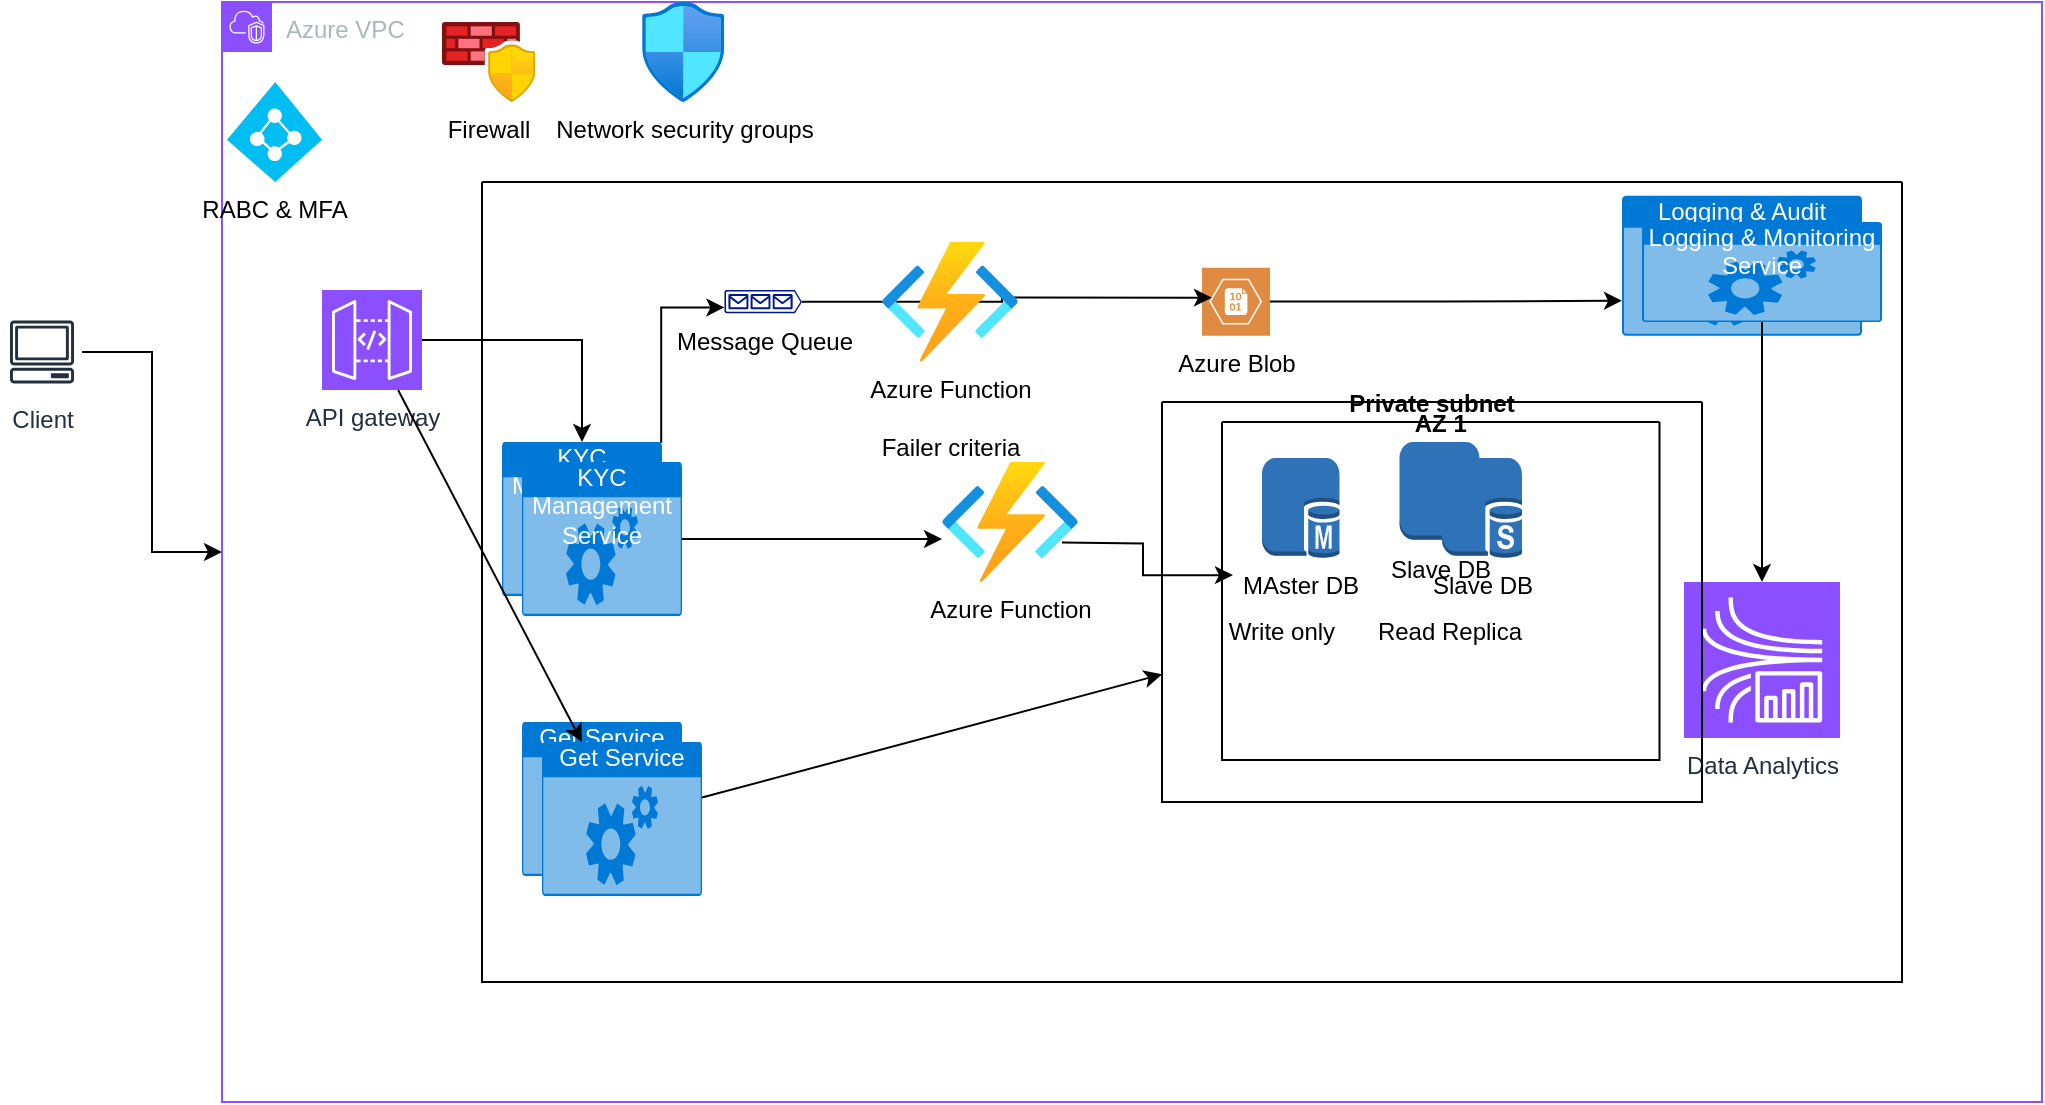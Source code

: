 <mxfile>
    <diagram id="L6GmMjHhUyrS4DNE_6-J" name="Page-1">
        <mxGraphModel dx="2164" dy="819" grid="1" gridSize="10" guides="1" tooltips="1" connect="1" arrows="1" fold="1" page="1" pageScale="1" pageWidth="850" pageHeight="1100" math="0" shadow="0">
            <root>
                <mxCell id="0"/>
                <mxCell id="1" parent="0"/>
                <mxCell id="2" style="edgeStyle=orthogonalEdgeStyle;rounded=0;orthogonalLoop=1;jettySize=auto;html=1;" edge="1" parent="1" source="3" target="4">
                    <mxGeometry relative="1" as="geometry"/>
                </mxCell>
                <mxCell id="3" value="Client" style="sketch=0;outlineConnect=0;fontColor=#232F3E;gradientColor=none;strokeColor=#232F3E;fillColor=#ffffff;dashed=0;verticalLabelPosition=bottom;verticalAlign=top;align=center;html=1;fontSize=12;fontStyle=0;aspect=fixed;shape=mxgraph.aws4.resourceIcon;resIcon=mxgraph.aws4.client;" vertex="1" parent="1">
                    <mxGeometry x="-490" y="445" width="40" height="40" as="geometry"/>
                </mxCell>
                <mxCell id="4" value="Azure VPC" style="points=[[0,0],[0.25,0],[0.5,0],[0.75,0],[1,0],[1,0.25],[1,0.5],[1,0.75],[1,1],[0.75,1],[0.5,1],[0.25,1],[0,1],[0,0.75],[0,0.5],[0,0.25]];outlineConnect=0;gradientColor=none;html=1;whiteSpace=wrap;fontSize=12;fontStyle=0;container=1;pointerEvents=0;collapsible=0;recursiveResize=0;shape=mxgraph.aws4.group;grIcon=mxgraph.aws4.group_vpc2;strokeColor=#8C4FFF;fillColor=none;verticalAlign=top;align=left;spacingLeft=30;fontColor=#AAB7B8;dashed=0;" vertex="1" parent="1">
                    <mxGeometry x="-380" y="290" width="910" height="550" as="geometry"/>
                </mxCell>
                <mxCell id="5" style="edgeStyle=orthogonalEdgeStyle;rounded=0;orthogonalLoop=1;jettySize=auto;html=1;" edge="1" parent="4" source="6" target="15">
                    <mxGeometry relative="1" as="geometry"/>
                </mxCell>
                <mxCell id="6" value="API gateway" style="sketch=0;points=[[0,0,0],[0.25,0,0],[0.5,0,0],[0.75,0,0],[1,0,0],[0,1,0],[0.25,1,0],[0.5,1,0],[0.75,1,0],[1,1,0],[0,0.25,0],[0,0.5,0],[0,0.75,0],[1,0.25,0],[1,0.5,0],[1,0.75,0]];outlineConnect=0;fontColor=#232F3E;fillColor=#8C4FFF;strokeColor=#ffffff;dashed=0;verticalLabelPosition=bottom;verticalAlign=top;align=center;html=1;fontSize=12;fontStyle=0;aspect=fixed;shape=mxgraph.aws4.resourceIcon;resIcon=mxgraph.aws4.api_gateway;" vertex="1" parent="4">
                    <mxGeometry x="50" y="144" width="50" height="50" as="geometry"/>
                </mxCell>
                <mxCell id="7" value="RABC &amp;amp; MFA&lt;div&gt;&lt;br&gt;&lt;/div&gt;" style="verticalLabelPosition=bottom;html=1;verticalAlign=top;align=center;strokeColor=none;fillColor=#00BEF2;shape=mxgraph.azure.azure_active_directory;" vertex="1" parent="4">
                    <mxGeometry x="2.5" y="40" width="47.5" height="50" as="geometry"/>
                </mxCell>
                <mxCell id="8" value="" style="swimlane;startSize=0;" vertex="1" parent="4">
                    <mxGeometry x="130" y="90" width="710" height="400" as="geometry"/>
                </mxCell>
                <mxCell id="9" value="AZ 1" style="swimlane;startSize=0;" vertex="1" parent="8">
                    <mxGeometry x="370" y="120" width="218.75" height="169" as="geometry"/>
                </mxCell>
                <mxCell id="10" value="MAster DB" style="outlineConnect=0;dashed=0;verticalLabelPosition=bottom;verticalAlign=top;align=center;html=1;shape=mxgraph.aws3.sql_master;fillColor=#2E73B8;gradientColor=none;" vertex="1" parent="9">
                    <mxGeometry x="20" y="18" width="38.75" height="50" as="geometry"/>
                </mxCell>
                <mxCell id="11" value="Slave DB&lt;div&gt;&lt;br&gt;&lt;/div&gt;" style="outlineConnect=0;dashed=0;verticalLabelPosition=bottom;verticalAlign=top;align=center;html=1;shape=mxgraph.aws3.sql_slave;fillColor=#2E73B8;gradientColor=none;" vertex="1" parent="9">
                    <mxGeometry x="88.75" y="10" width="40" height="50" as="geometry"/>
                </mxCell>
                <mxCell id="12" value="Write only" style="text;html=1;align=center;verticalAlign=middle;whiteSpace=wrap;rounded=0;" vertex="1" parent="9">
                    <mxGeometry y="90" width="60" height="30" as="geometry"/>
                </mxCell>
                <mxCell id="13" value="Slave DB&lt;div&gt;&lt;br&gt;&lt;/div&gt;" style="outlineConnect=0;dashed=0;verticalLabelPosition=bottom;verticalAlign=top;align=center;html=1;shape=mxgraph.aws3.sql_slave;fillColor=#2E73B8;gradientColor=none;" vertex="1" parent="9">
                    <mxGeometry x="110" y="18" width="40" height="50" as="geometry"/>
                </mxCell>
                <mxCell id="14" value="Read Replica" style="text;html=1;align=center;verticalAlign=middle;whiteSpace=wrap;rounded=0;" vertex="1" parent="9">
                    <mxGeometry x="70" y="90" width="88" height="30" as="geometry"/>
                </mxCell>
                <mxCell id="15" value="KYC Management Service&lt;div&gt;&lt;br&gt;&lt;/div&gt;" style="html=1;whiteSpace=wrap;strokeColor=none;fillColor=#0079D6;labelPosition=center;verticalLabelPosition=middle;verticalAlign=top;align=center;fontSize=12;outlineConnect=0;spacingTop=-6;fontColor=#FFFFFF;sketch=0;shape=mxgraph.sitemap.services;" vertex="1" parent="8">
                    <mxGeometry x="10" y="130" width="80" height="77" as="geometry"/>
                </mxCell>
                <mxCell id="16" style="edgeStyle=orthogonalEdgeStyle;rounded=0;orthogonalLoop=1;jettySize=auto;html=1;entryX=0.025;entryY=0.453;entryDx=0;entryDy=0;entryPerimeter=0;" edge="1" parent="8" target="9">
                    <mxGeometry relative="1" as="geometry">
                        <mxPoint x="290" y="180.3" as="sourcePoint"/>
                    </mxGeometry>
                </mxCell>
                <mxCell id="18" value="" style="edgeStyle=orthogonalEdgeStyle;rounded=0;orthogonalLoop=1;jettySize=auto;html=1;exitX=0.995;exitY=0.005;exitDx=0;exitDy=0;exitPerimeter=0;entryX=0;entryY=0.75;entryDx=0;entryDy=0;entryPerimeter=0;" edge="1" parent="8" source="15" target="19">
                    <mxGeometry relative="1" as="geometry">
                        <mxPoint x="-160" y="510" as="sourcePoint"/>
                        <mxPoint x="-20" y="443" as="targetPoint"/>
                    </mxGeometry>
                </mxCell>
                <mxCell id="19" value="Message Queue" style="sketch=0;aspect=fixed;pointerEvents=1;shadow=0;dashed=0;html=1;strokeColor=none;labelPosition=center;verticalLabelPosition=bottom;verticalAlign=top;align=center;fillColor=#00188D;shape=mxgraph.azure.queue_generic" vertex="1" parent="8">
                    <mxGeometry x="121.18" y="54" width="38.82" height="11.65" as="geometry"/>
                </mxCell>
                <mxCell id="20" value="Azure Blob" style="sketch=0;pointerEvents=1;shadow=0;dashed=0;html=1;strokeColor=none;fillColor=#DF8C42;labelPosition=center;verticalLabelPosition=bottom;verticalAlign=top;align=center;outlineConnect=0;shape=mxgraph.veeam2.azure_blob;" vertex="1" parent="8">
                    <mxGeometry x="360" y="42.83" width="34" height="34" as="geometry"/>
                </mxCell>
                <mxCell id="21" value="&lt;div&gt;Logging &amp;amp; Audit Service&lt;/div&gt;&lt;div&gt;&lt;br&gt;&lt;/div&gt;" style="html=1;whiteSpace=wrap;strokeColor=none;fillColor=#0079D6;labelPosition=center;verticalLabelPosition=middle;verticalAlign=top;align=center;fontSize=12;outlineConnect=0;spacingTop=-6;fontColor=#FFFFFF;sketch=0;shape=mxgraph.sitemap.services;" vertex="1" parent="8">
                    <mxGeometry x="570" y="6.83" width="120" height="70" as="geometry"/>
                </mxCell>
                <mxCell id="22" style="edgeStyle=orthogonalEdgeStyle;rounded=0;orthogonalLoop=1;jettySize=auto;html=1;" edge="1" parent="8" source="23" target="25">
                    <mxGeometry relative="1" as="geometry"/>
                </mxCell>
                <mxCell id="23" value="&lt;div&gt;Logging &amp;amp; Monitoring Service&lt;/div&gt;&lt;div&gt;&lt;br&gt;&lt;/div&gt;" style="html=1;whiteSpace=wrap;strokeColor=none;fillColor=#0079D6;labelPosition=center;verticalLabelPosition=middle;verticalAlign=top;align=center;fontSize=12;outlineConnect=0;spacingTop=-6;fontColor=#FFFFFF;sketch=0;shape=mxgraph.sitemap.services;" vertex="1" parent="8">
                    <mxGeometry x="580" y="20" width="120" height="50" as="geometry"/>
                </mxCell>
                <mxCell id="24" style="edgeStyle=orthogonalEdgeStyle;rounded=0;orthogonalLoop=1;jettySize=auto;html=1;entryX=0;entryY=0.75;entryDx=0;entryDy=0;entryPerimeter=0;" edge="1" parent="8" source="20" target="21">
                    <mxGeometry relative="1" as="geometry"/>
                </mxCell>
                <mxCell id="25" value="Data Analytics" style="sketch=0;points=[[0,0,0],[0.25,0,0],[0.5,0,0],[0.75,0,0],[1,0,0],[0,1,0],[0.25,1,0],[0.5,1,0],[0.75,1,0],[1,1,0],[0,0.25,0],[0,0.5,0],[0,0.75,0],[1,0.25,0],[1,0.5,0],[1,0.75,0]];outlineConnect=0;fontColor=#232F3E;fillColor=#8C4FFF;strokeColor=#ffffff;dashed=0;verticalLabelPosition=bottom;verticalAlign=top;align=center;html=1;fontSize=12;fontStyle=0;aspect=fixed;shape=mxgraph.aws4.resourceIcon;resIcon=mxgraph.aws4.kinesis_data_analytics;" vertex="1" parent="8">
                    <mxGeometry x="601" y="200" width="78" height="78" as="geometry"/>
                </mxCell>
                <mxCell id="26" style="edgeStyle=orthogonalEdgeStyle;rounded=0;orthogonalLoop=1;jettySize=auto;html=1;entryX=0.147;entryY=0.441;entryDx=0;entryDy=0;entryPerimeter=0;" edge="1" parent="8" source="19" target="20">
                    <mxGeometry relative="1" as="geometry"/>
                </mxCell>
                <mxCell id="27" value="Azure Function" style="image;aspect=fixed;html=1;points=[];align=center;fontSize=12;image=img/lib/azure2/compute/Function_Apps.svg;" vertex="1" parent="8">
                    <mxGeometry x="230" y="140" width="68" height="60" as="geometry"/>
                </mxCell>
                <mxCell id="28" value="Azure Function&lt;br&gt;&lt;br&gt;Failer criteria" style="image;aspect=fixed;html=1;points=[];align=center;fontSize=12;image=img/lib/azure2/compute/Function_Apps.svg;" vertex="1" parent="8">
                    <mxGeometry x="200" y="29.83" width="68" height="60" as="geometry"/>
                </mxCell>
                <mxCell id="33" value="Private subnet" style="swimlane;startSize=0;" vertex="1" parent="8">
                    <mxGeometry x="340" y="110" width="270" height="200" as="geometry"/>
                </mxCell>
                <mxCell id="34" value="Get Service" style="html=1;whiteSpace=wrap;strokeColor=none;fillColor=#0079D6;labelPosition=center;verticalLabelPosition=middle;verticalAlign=top;align=center;fontSize=12;outlineConnect=0;spacingTop=-6;fontColor=#FFFFFF;sketch=0;shape=mxgraph.sitemap.services;" vertex="1" parent="8">
                    <mxGeometry x="20" y="270" width="80" height="77" as="geometry"/>
                </mxCell>
                <mxCell id="29" value="Firewall" style="image;aspect=fixed;html=1;points=[];align=center;fontSize=12;image=img/lib/azure2/networking/Azure_Firewall_Manager.svg;" vertex="1" parent="4">
                    <mxGeometry x="110" y="10" width="46.67" height="40" as="geometry"/>
                </mxCell>
                <mxCell id="30" value="Network security groups" style="image;aspect=fixed;html=1;points=[];align=center;fontSize=12;image=img/lib/azure2/networking/Network_Security_Groups.svg;" vertex="1" parent="4">
                    <mxGeometry x="210" width="41.18" height="50" as="geometry"/>
                </mxCell>
                <mxCell id="31" value="KYC Management Service&lt;div&gt;&lt;br&gt;&lt;/div&gt;" style="html=1;whiteSpace=wrap;strokeColor=none;fillColor=#0079D6;labelPosition=center;verticalLabelPosition=middle;verticalAlign=top;align=center;fontSize=12;outlineConnect=0;spacingTop=-6;fontColor=#FFFFFF;sketch=0;shape=mxgraph.sitemap.services;" vertex="1" parent="1">
                    <mxGeometry x="-230" y="520" width="80" height="77" as="geometry"/>
                </mxCell>
                <mxCell id="32" style="edgeStyle=orthogonalEdgeStyle;rounded=0;orthogonalLoop=1;jettySize=auto;html=1;entryX=0;entryY=0.642;entryDx=0;entryDy=0;entryPerimeter=0;" edge="1" parent="1" source="31" target="27">
                    <mxGeometry relative="1" as="geometry"/>
                </mxCell>
                <mxCell id="37" style="edgeStyle=none;html=1;" edge="1" parent="1" source="35" target="33">
                    <mxGeometry relative="1" as="geometry"/>
                </mxCell>
                <mxCell id="35" value="Get Service" style="html=1;whiteSpace=wrap;strokeColor=none;fillColor=#0079D6;labelPosition=center;verticalLabelPosition=middle;verticalAlign=top;align=center;fontSize=12;outlineConnect=0;spacingTop=-6;fontColor=#FFFFFF;sketch=0;shape=mxgraph.sitemap.services;" vertex="1" parent="1">
                    <mxGeometry x="-220" y="660" width="80" height="77" as="geometry"/>
                </mxCell>
                <mxCell id="36" style="edgeStyle=none;html=1;" edge="1" parent="1" source="6" target="35">
                    <mxGeometry relative="1" as="geometry"/>
                </mxCell>
            </root>
        </mxGraphModel>
    </diagram>
</mxfile>